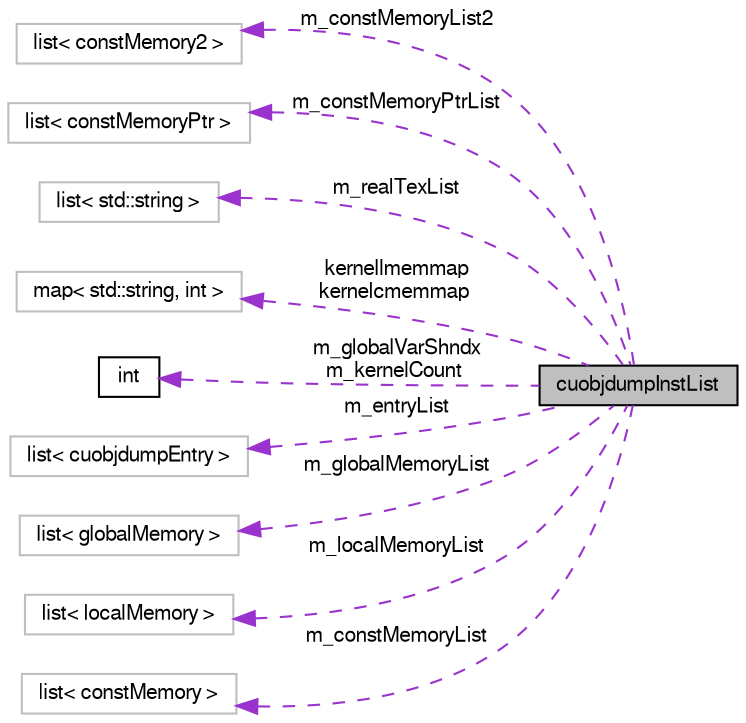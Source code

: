 digraph "cuobjdumpInstList"
{
  bgcolor="transparent";
  edge [fontname="FreeSans",fontsize="10",labelfontname="FreeSans",labelfontsize="10"];
  node [fontname="FreeSans",fontsize="10",shape=record];
  rankdir="LR";
  Node1 [label="cuobjdumpInstList",height=0.2,width=0.4,color="black", fillcolor="grey75", style="filled", fontcolor="black"];
  Node2 -> Node1 [dir="back",color="darkorchid3",fontsize="10",style="dashed",label=" m_constMemoryList2" ,fontname="FreeSans"];
  Node2 [label="list\< constMemory2 \>",height=0.2,width=0.4,color="grey75"];
  Node3 -> Node1 [dir="back",color="darkorchid3",fontsize="10",style="dashed",label=" m_constMemoryPtrList" ,fontname="FreeSans"];
  Node3 [label="list\< constMemoryPtr \>",height=0.2,width=0.4,color="grey75"];
  Node4 -> Node1 [dir="back",color="darkorchid3",fontsize="10",style="dashed",label=" m_realTexList" ,fontname="FreeSans"];
  Node4 [label="list\< std::string \>",height=0.2,width=0.4,color="grey75"];
  Node5 -> Node1 [dir="back",color="darkorchid3",fontsize="10",style="dashed",label=" kernellmemmap\nkernelcmemmap" ,fontname="FreeSans"];
  Node5 [label="map\< std::string, int \>",height=0.2,width=0.4,color="grey75"];
  Node6 -> Node1 [dir="back",color="darkorchid3",fontsize="10",style="dashed",label=" m_globalVarShndx\nm_kernelCount" ,fontname="FreeSans"];
  Node6 [label="int",height=0.2,width=0.4,color="black",URL="$classint.html"];
  Node7 -> Node1 [dir="back",color="darkorchid3",fontsize="10",style="dashed",label=" m_entryList" ,fontname="FreeSans"];
  Node7 [label="list\< cuobjdumpEntry \>",height=0.2,width=0.4,color="grey75"];
  Node8 -> Node1 [dir="back",color="darkorchid3",fontsize="10",style="dashed",label=" m_globalMemoryList" ,fontname="FreeSans"];
  Node8 [label="list\< globalMemory \>",height=0.2,width=0.4,color="grey75"];
  Node9 -> Node1 [dir="back",color="darkorchid3",fontsize="10",style="dashed",label=" m_localMemoryList" ,fontname="FreeSans"];
  Node9 [label="list\< localMemory \>",height=0.2,width=0.4,color="grey75"];
  Node10 -> Node1 [dir="back",color="darkorchid3",fontsize="10",style="dashed",label=" m_constMemoryList" ,fontname="FreeSans"];
  Node10 [label="list\< constMemory \>",height=0.2,width=0.4,color="grey75"];
}
